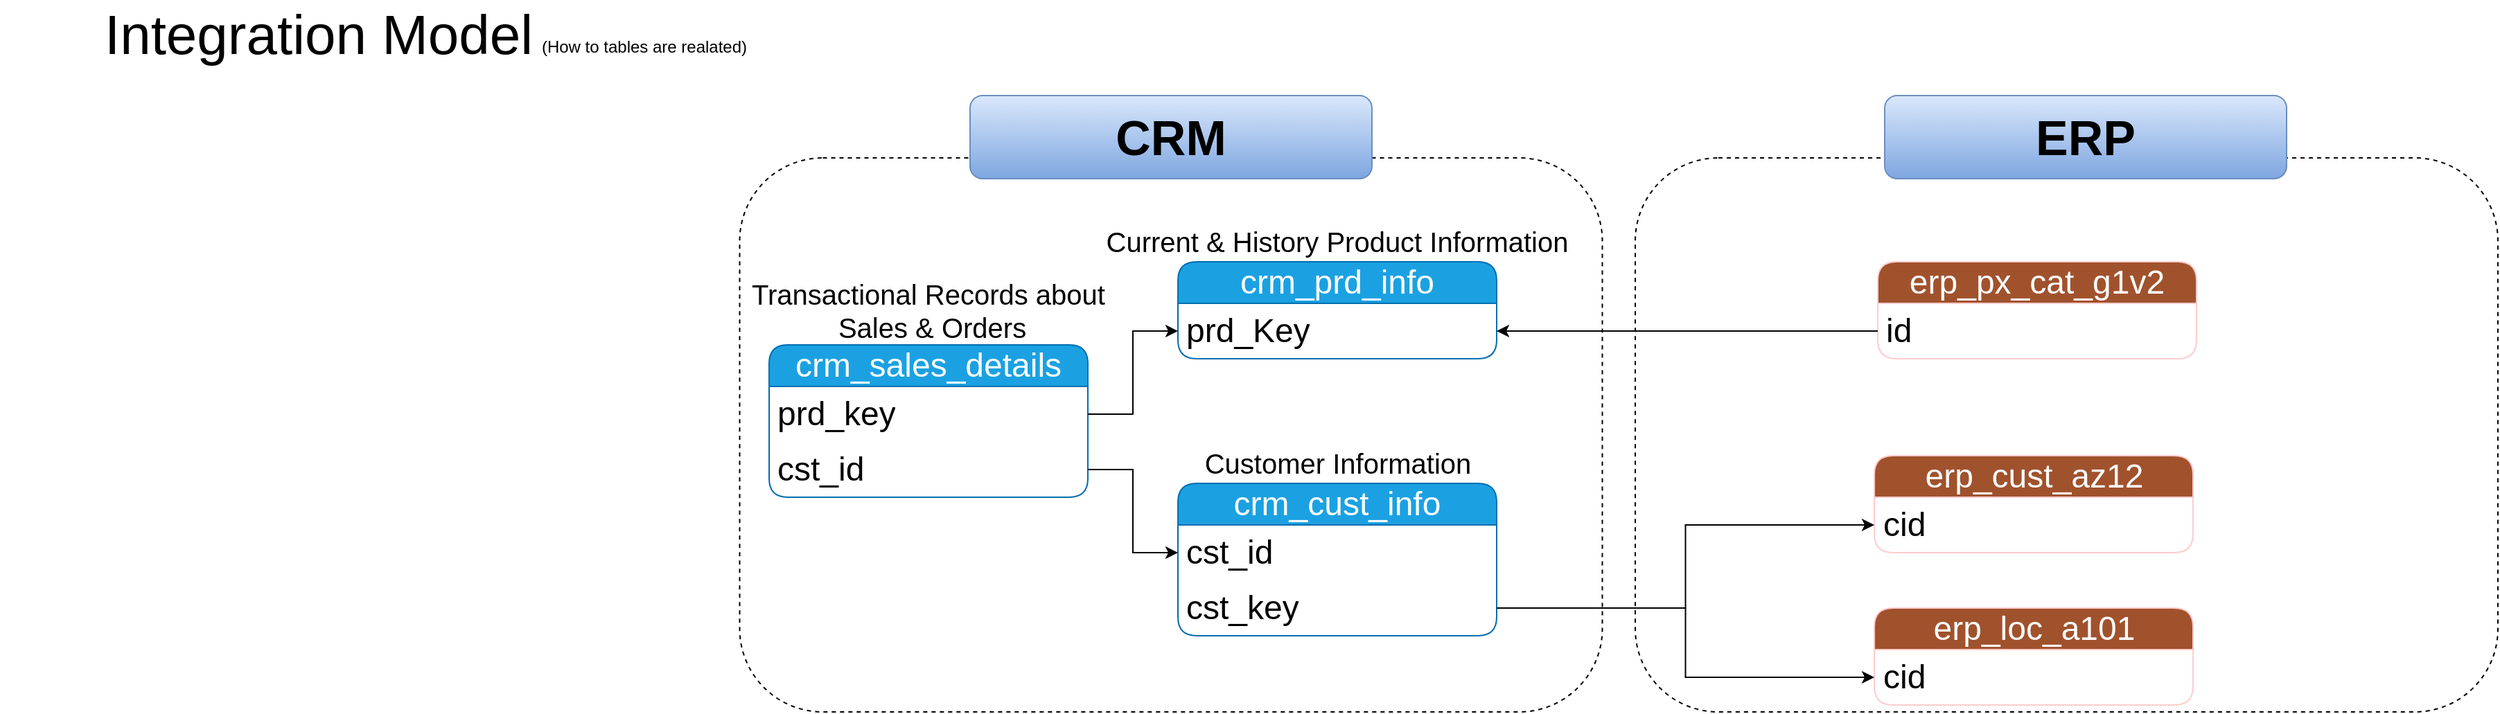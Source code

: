 <mxfile version="27.0.9">
  <diagram name="Page-1" id="fD8wBhgy0fDHsV_MByAn">
    <mxGraphModel dx="1892" dy="1726" grid="1" gridSize="10" guides="1" tooltips="1" connect="1" arrows="1" fold="1" page="1" pageScale="1" pageWidth="850" pageHeight="1100" math="0" shadow="0">
      <root>
        <mxCell id="0" />
        <mxCell id="1" parent="0" />
        <mxCell id="EaDXwgWP2bAekZSx6mFR-11" value="crm_cust_info" style="swimlane;fontStyle=0;childLayout=stackLayout;horizontal=1;startSize=30;horizontalStack=0;resizeParent=1;resizeParentMax=0;resizeLast=0;collapsible=1;marginBottom=0;whiteSpace=wrap;html=1;rounded=1;fillColor=#1ba1e2;fontColor=#ffffff;strokeColor=#006EAF;fontSize=24;" vertex="1" parent="1">
          <mxGeometry x="210" y="330" width="230" height="110" as="geometry" />
        </mxCell>
        <mxCell id="EaDXwgWP2bAekZSx6mFR-12" value="&lt;div&gt;&lt;span style=&quot;background-color: transparent; color: light-dark(rgb(0, 0, 0), rgb(255, 255, 255));&quot;&gt;cst_id&lt;/span&gt;&lt;/div&gt;" style="text;strokeColor=none;fillColor=none;align=left;verticalAlign=middle;spacingLeft=4;spacingRight=4;overflow=hidden;points=[[0,0.5],[1,0.5]];portConstraint=eastwest;rotatable=0;whiteSpace=wrap;html=1;fontSize=24;" vertex="1" parent="EaDXwgWP2bAekZSx6mFR-11">
          <mxGeometry y="30" width="230" height="40" as="geometry" />
        </mxCell>
        <mxCell id="EaDXwgWP2bAekZSx6mFR-29" value="&lt;div&gt;&lt;span style=&quot;background-color: transparent; color: light-dark(rgb(0, 0, 0), rgb(255, 255, 255));&quot;&gt;cst_key&lt;/span&gt;&lt;/div&gt;" style="text;strokeColor=none;fillColor=none;align=left;verticalAlign=middle;spacingLeft=4;spacingRight=4;overflow=hidden;points=[[0,0.5],[1,0.5]];portConstraint=eastwest;rotatable=0;whiteSpace=wrap;html=1;fontSize=24;" vertex="1" parent="EaDXwgWP2bAekZSx6mFR-11">
          <mxGeometry y="70" width="230" height="40" as="geometry" />
        </mxCell>
        <mxCell id="EaDXwgWP2bAekZSx6mFR-17" value="crm_prd_info" style="swimlane;fontStyle=0;childLayout=stackLayout;horizontal=1;startSize=30;horizontalStack=0;resizeParent=1;resizeParentMax=0;resizeLast=0;collapsible=1;marginBottom=0;whiteSpace=wrap;html=1;rounded=1;fillColor=#1ba1e2;fontColor=#ffffff;strokeColor=#006EAF;fontSize=24;" vertex="1" parent="1">
          <mxGeometry x="210" y="170" width="230" height="70" as="geometry" />
        </mxCell>
        <mxCell id="EaDXwgWP2bAekZSx6mFR-18" value="prd_Key" style="text;strokeColor=none;fillColor=none;align=left;verticalAlign=middle;spacingLeft=4;spacingRight=4;overflow=hidden;points=[[0,0.5],[1,0.5]];portConstraint=eastwest;rotatable=0;whiteSpace=wrap;html=1;fontSize=24;" vertex="1" parent="EaDXwgWP2bAekZSx6mFR-17">
          <mxGeometry y="30" width="230" height="40" as="geometry" />
        </mxCell>
        <mxCell id="EaDXwgWP2bAekZSx6mFR-19" value="&lt;font style=&quot;font-size: 20px;&quot;&gt;Current &amp;amp; History Product Information&lt;/font&gt;" style="text;html=1;align=center;verticalAlign=middle;whiteSpace=wrap;rounded=0;" vertex="1" parent="1">
          <mxGeometry x="145" y="140" width="360" height="30" as="geometry" />
        </mxCell>
        <mxCell id="EaDXwgWP2bAekZSx6mFR-20" value="crm_sales_details" style="swimlane;fontStyle=0;childLayout=stackLayout;horizontal=1;startSize=30;horizontalStack=0;resizeParent=1;resizeParentMax=0;resizeLast=0;collapsible=1;marginBottom=0;whiteSpace=wrap;html=1;rounded=1;fillColor=#1ba1e2;fontColor=#ffffff;strokeColor=#006EAF;fontSize=24;" vertex="1" parent="1">
          <mxGeometry x="-85" y="230" width="230" height="110" as="geometry" />
        </mxCell>
        <mxCell id="EaDXwgWP2bAekZSx6mFR-21" value="prd_key" style="text;strokeColor=none;fillColor=none;align=left;verticalAlign=middle;spacingLeft=4;spacingRight=4;overflow=hidden;points=[[0,0.5],[1,0.5]];portConstraint=eastwest;rotatable=0;whiteSpace=wrap;html=1;fontSize=24;" vertex="1" parent="EaDXwgWP2bAekZSx6mFR-20">
          <mxGeometry y="30" width="230" height="40" as="geometry" />
        </mxCell>
        <mxCell id="EaDXwgWP2bAekZSx6mFR-23" value="cst_id" style="text;strokeColor=none;fillColor=none;align=left;verticalAlign=middle;spacingLeft=4;spacingRight=4;overflow=hidden;points=[[0,0.5],[1,0.5]];portConstraint=eastwest;rotatable=0;whiteSpace=wrap;html=1;fontSize=24;" vertex="1" parent="EaDXwgWP2bAekZSx6mFR-20">
          <mxGeometry y="70" width="230" height="40" as="geometry" />
        </mxCell>
        <mxCell id="EaDXwgWP2bAekZSx6mFR-22" value="&lt;font style=&quot;font-size: 20px;&quot;&gt;Transactional Records about&lt;/font&gt;&lt;div&gt;&lt;font style=&quot;font-size: 20px;&quot;&gt;&amp;nbsp;Sales &amp;amp; Orders&lt;/font&gt;&lt;/div&gt;" style="text;html=1;align=center;verticalAlign=middle;whiteSpace=wrap;rounded=0;" vertex="1" parent="1">
          <mxGeometry x="-150" y="190" width="360" height="30" as="geometry" />
        </mxCell>
        <mxCell id="EaDXwgWP2bAekZSx6mFR-24" style="edgeStyle=orthogonalEdgeStyle;rounded=0;orthogonalLoop=1;jettySize=auto;html=1;" edge="1" parent="1" source="EaDXwgWP2bAekZSx6mFR-23" target="EaDXwgWP2bAekZSx6mFR-12">
          <mxGeometry relative="1" as="geometry" />
        </mxCell>
        <mxCell id="EaDXwgWP2bAekZSx6mFR-28" style="edgeStyle=orthogonalEdgeStyle;rounded=0;orthogonalLoop=1;jettySize=auto;html=1;" edge="1" parent="1" source="EaDXwgWP2bAekZSx6mFR-21" target="EaDXwgWP2bAekZSx6mFR-18">
          <mxGeometry relative="1" as="geometry" />
        </mxCell>
        <mxCell id="EaDXwgWP2bAekZSx6mFR-16" value="&lt;font style=&quot;font-size: 20px;&quot;&gt;Customer Information&lt;/font&gt;" style="text;html=1;align=center;verticalAlign=middle;whiteSpace=wrap;rounded=0;" vertex="1" parent="1">
          <mxGeometry x="172.5" y="300" width="305" height="30" as="geometry" />
        </mxCell>
        <mxCell id="EaDXwgWP2bAekZSx6mFR-31" value="erp_cust_az12" style="swimlane;fontStyle=0;childLayout=stackLayout;horizontal=1;startSize=30;horizontalStack=0;resizeParent=1;resizeParentMax=0;resizeLast=0;collapsible=1;marginBottom=0;whiteSpace=wrap;html=1;rounded=1;fillColor=#a0522d;fontColor=#ffffff;strokeColor=#FFCCCC;fontSize=24;" vertex="1" parent="1">
          <mxGeometry x="712.5" y="310" width="230" height="70" as="geometry" />
        </mxCell>
        <mxCell id="EaDXwgWP2bAekZSx6mFR-32" value="cid" style="text;strokeColor=none;fillColor=none;align=left;verticalAlign=middle;spacingLeft=4;spacingRight=4;overflow=hidden;points=[[0,0.5],[1,0.5]];portConstraint=eastwest;rotatable=0;whiteSpace=wrap;html=1;fontSize=24;" vertex="1" parent="EaDXwgWP2bAekZSx6mFR-31">
          <mxGeometry y="30" width="230" height="40" as="geometry" />
        </mxCell>
        <mxCell id="EaDXwgWP2bAekZSx6mFR-34" value="&lt;span style=&quot;font-size: 20px;&quot;&gt;Extra Customer Infromation(Birthdate)&lt;/span&gt;" style="text;html=1;align=center;verticalAlign=middle;whiteSpace=wrap;rounded=0;fillColor=none;fontColor=#ffffff;strokeColor=none;" vertex="1" parent="1">
          <mxGeometry x="630" y="280" width="360" height="30" as="geometry" />
        </mxCell>
        <mxCell id="EaDXwgWP2bAekZSx6mFR-35" style="edgeStyle=orthogonalEdgeStyle;rounded=0;orthogonalLoop=1;jettySize=auto;html=1;" edge="1" parent="1" source="EaDXwgWP2bAekZSx6mFR-29" target="EaDXwgWP2bAekZSx6mFR-32">
          <mxGeometry relative="1" as="geometry" />
        </mxCell>
        <mxCell id="EaDXwgWP2bAekZSx6mFR-39" value="erp_loc_a101" style="swimlane;fontStyle=0;childLayout=stackLayout;horizontal=1;startSize=30;horizontalStack=0;resizeParent=1;resizeParentMax=0;resizeLast=0;collapsible=1;marginBottom=0;whiteSpace=wrap;html=1;rounded=1;fillColor=#a0522d;fontColor=#ffffff;strokeColor=#FFCCCC;fontSize=24;" vertex="1" parent="1">
          <mxGeometry x="712.5" y="420" width="230" height="70" as="geometry" />
        </mxCell>
        <mxCell id="EaDXwgWP2bAekZSx6mFR-40" value="cid" style="text;strokeColor=none;fillColor=none;align=left;verticalAlign=middle;spacingLeft=4;spacingRight=4;overflow=hidden;points=[[0,0.5],[1,0.5]];portConstraint=eastwest;rotatable=0;whiteSpace=wrap;html=1;fontSize=24;" vertex="1" parent="EaDXwgWP2bAekZSx6mFR-39">
          <mxGeometry y="30" width="230" height="40" as="geometry" />
        </mxCell>
        <mxCell id="EaDXwgWP2bAekZSx6mFR-41" value="&lt;span style=&quot;font-size: 20px;&quot;&gt;Location of Customers(Country)&lt;/span&gt;" style="text;html=1;align=center;verticalAlign=middle;whiteSpace=wrap;rounded=0;fillColor=none;fontColor=#ffffff;strokeColor=none;" vertex="1" parent="1">
          <mxGeometry x="640" y="390" width="360" height="30" as="geometry" />
        </mxCell>
        <mxCell id="EaDXwgWP2bAekZSx6mFR-43" style="edgeStyle=orthogonalEdgeStyle;rounded=0;orthogonalLoop=1;jettySize=auto;html=1;" edge="1" parent="1" source="EaDXwgWP2bAekZSx6mFR-29" target="EaDXwgWP2bAekZSx6mFR-40">
          <mxGeometry relative="1" as="geometry" />
        </mxCell>
        <mxCell id="EaDXwgWP2bAekZSx6mFR-44" value="erp_px_cat_g1v2" style="swimlane;fontStyle=0;childLayout=stackLayout;horizontal=1;startSize=30;horizontalStack=0;resizeParent=1;resizeParentMax=0;resizeLast=0;collapsible=1;marginBottom=0;whiteSpace=wrap;html=1;rounded=1;fillColor=#a0522d;fontColor=#ffffff;strokeColor=#FFCCCC;fontSize=24;" vertex="1" parent="1">
          <mxGeometry x="715" y="170" width="230" height="70" as="geometry" />
        </mxCell>
        <mxCell id="EaDXwgWP2bAekZSx6mFR-45" value="id" style="text;strokeColor=none;fillColor=none;align=left;verticalAlign=middle;spacingLeft=4;spacingRight=4;overflow=hidden;points=[[0,0.5],[1,0.5]];portConstraint=eastwest;rotatable=0;whiteSpace=wrap;html=1;fontSize=24;" vertex="1" parent="EaDXwgWP2bAekZSx6mFR-44">
          <mxGeometry y="30" width="230" height="40" as="geometry" />
        </mxCell>
        <mxCell id="EaDXwgWP2bAekZSx6mFR-46" value="&lt;span style=&quot;font-size: 20px;&quot;&gt;Product Categories&lt;/span&gt;" style="text;html=1;align=center;verticalAlign=middle;whiteSpace=wrap;rounded=0;fillColor=none;fontColor=#ffffff;strokeColor=none;" vertex="1" parent="1">
          <mxGeometry x="642.5" y="140" width="360" height="30" as="geometry" />
        </mxCell>
        <mxCell id="EaDXwgWP2bAekZSx6mFR-48" value="" style="rounded=1;whiteSpace=wrap;html=1;fillColor=none;dashed=1;" vertex="1" parent="1">
          <mxGeometry x="-106.25" y="95" width="622.5" height="400" as="geometry" />
        </mxCell>
        <mxCell id="EaDXwgWP2bAekZSx6mFR-49" value="&lt;font style=&quot;font-size: 35px; color: rgb(0, 0, 0);&quot;&gt;&lt;b&gt;CRM&lt;/b&gt;&lt;/font&gt;" style="rounded=1;whiteSpace=wrap;html=1;fillColor=#dae8fc;gradientColor=#7ea6e0;strokeColor=#6c8ebf;" vertex="1" parent="1">
          <mxGeometry x="60" y="50" width="290" height="60" as="geometry" />
        </mxCell>
        <mxCell id="EaDXwgWP2bAekZSx6mFR-53" style="edgeStyle=orthogonalEdgeStyle;rounded=0;orthogonalLoop=1;jettySize=auto;html=1;" edge="1" parent="1" source="EaDXwgWP2bAekZSx6mFR-45" target="EaDXwgWP2bAekZSx6mFR-18">
          <mxGeometry relative="1" as="geometry">
            <mxPoint x="550.8" y="200" as="targetPoint" />
          </mxGeometry>
        </mxCell>
        <mxCell id="EaDXwgWP2bAekZSx6mFR-54" value="" style="rounded=1;whiteSpace=wrap;html=1;fillColor=none;dashed=1;" vertex="1" parent="1">
          <mxGeometry x="540" y="95" width="622.5" height="400" as="geometry" />
        </mxCell>
        <mxCell id="EaDXwgWP2bAekZSx6mFR-55" value="&lt;font style=&quot;font-size: 35px; color: rgb(0, 0, 0);&quot;&gt;&lt;b&gt;ERP&lt;/b&gt;&lt;/font&gt;" style="rounded=1;whiteSpace=wrap;html=1;fillColor=#dae8fc;gradientColor=#7ea6e0;strokeColor=#6c8ebf;" vertex="1" parent="1">
          <mxGeometry x="720" y="50" width="290" height="60" as="geometry" />
        </mxCell>
        <mxCell id="EaDXwgWP2bAekZSx6mFR-56" value="&lt;font style=&quot;font-size: 40px;&quot;&gt;Integration Model&lt;/font&gt;" style="text;html=1;align=center;verticalAlign=middle;whiteSpace=wrap;rounded=0;" vertex="1" parent="1">
          <mxGeometry x="-640" y="-10" width="460" height="30" as="geometry" />
        </mxCell>
        <mxCell id="EaDXwgWP2bAekZSx6mFR-57" value="(How to tables are realated)" style="text;html=1;align=center;verticalAlign=middle;whiteSpace=wrap;rounded=0;" vertex="1" parent="1">
          <mxGeometry x="-265" width="180" height="30" as="geometry" />
        </mxCell>
      </root>
    </mxGraphModel>
  </diagram>
</mxfile>
